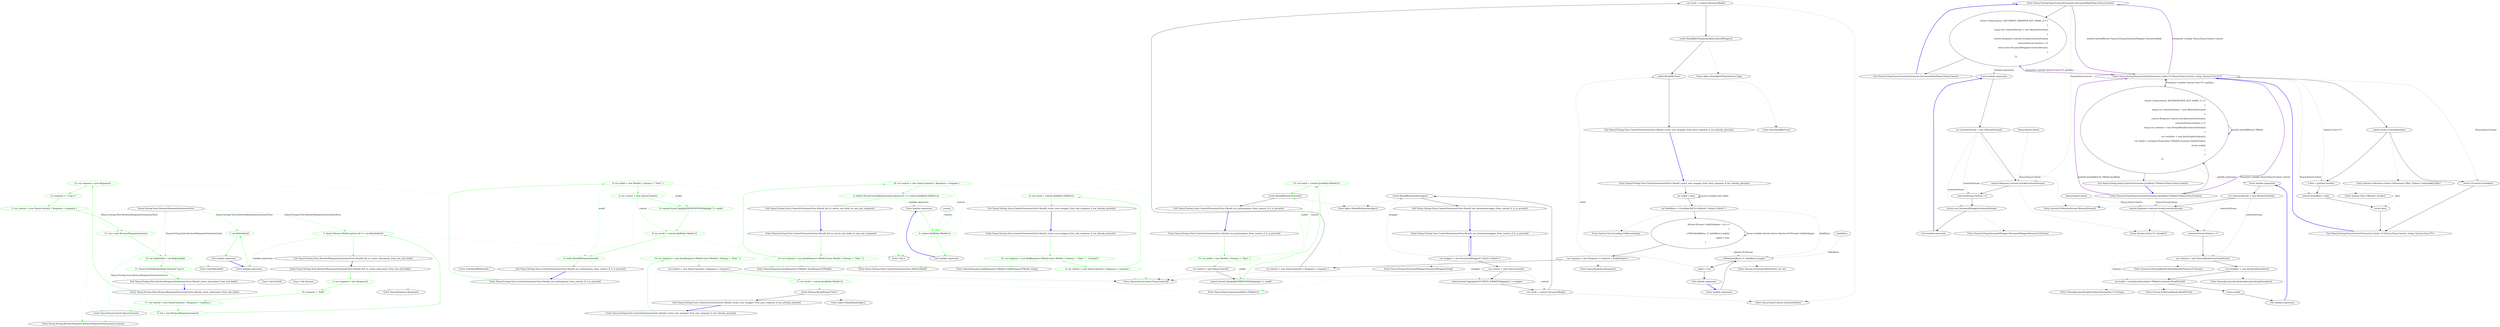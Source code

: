 digraph  {
d1 [cluster="Nancy.Testing.Tests.BrowserResponseExtensionsTests.Should_create_xdocument_from_xml_body()", color=green, community=0, label="12: var response = new Response()", span="12-12"];
d0 [cluster="Nancy.Testing.Tests.BrowserResponseExtensionsTests.Should_create_xdocument_from_xml_body()", label="Entry Nancy.Testing.Tests.BrowserResponseExtensionsTests.Should_create_xdocument_from_xml_body()", span="10-10"];
d2 [cluster="Nancy.Testing.Tests.BrowserResponseExtensionsTests.Should_create_xdocument_from_xml_body()", color=green, community=0, label="12: response = ''<tag />''", span="13-13"];
d8 [cluster="Nancy.Response.Response()", label="Entry Nancy.Response.Response()", span="15-15"];
d3 [cluster="Nancy.Testing.Tests.BrowserResponseExtensionsTests.Should_create_xdocument_from_xml_body()", color=green, community=0, label="2: var context = new NancyContext() { Response = response }", span="15-15"];
d4 [cluster="Nancy.Testing.Tests.BrowserResponseExtensionsTests.Should_create_xdocument_from_xml_body()", color=green, community=0, label="11: sut = new BrowserResponse(context)", span="16-16"];
d9 [cluster="Nancy.NancyContext.NancyContext()", label="Entry Nancy.NancyContext.NancyContext()", span="16-16"];
d25 [label="Nancy.Testing.Tests.BrowserResponseExtensionsTests", span=""];
d5 [cluster="Nancy.Testing.Tests.BrowserResponseExtensionsTests.Should_create_xdocument_from_xml_body()", color=green, community=0, label="10: var bodyAsXml = sut.BodyAsXml()", span="16-16"];
d10 [cluster="Nancy.Testing.BrowserResponse.BrowserResponse(Nancy.NancyContext)", label="Entry Nancy.Testing.BrowserResponse.BrowserResponse(Nancy.NancyContext)", span="17-17"];
d6 [cluster="Nancy.Testing.Tests.BrowserResponseExtensionsTests.Should_create_xdocument_from_xml_body()", color=green, community=0, label="11: Assert.NotNull(bodyAsXml.Element(''tag''))", span="18-18"];
d11 [cluster="Unk.BodyAsXml", label="Entry Unk.BodyAsXml", span=""];
d7 [cluster="Nancy.Testing.Tests.BrowserResponseExtensionsTests.Should_create_xdocument_from_xml_body()", label="Exit Nancy.Testing.Tests.BrowserResponseExtensionsTests.Should_create_xdocument_from_xml_body()", span="10-10"];
d12 [cluster="Unk.Element", label="Entry Unk.Element", span=""];
d13 [cluster="Unk.NotNull", label="Entry Unk.NotNull", span=""];
d15 [cluster="Nancy.Testing.Tests.BrowserResponseExtensionsTests.Should_fail_to_create_xdocument_from_non_xml_body()", color=green, community=0, label="2: var response = new Response()", span="24-24"];
d14 [cluster="Nancy.Testing.Tests.BrowserResponseExtensionsTests.Should_fail_to_create_xdocument_from_non_xml_body()", label="Entry Nancy.Testing.Tests.BrowserResponseExtensionsTests.Should_fail_to_create_xdocument_from_non_xml_body()", span="22-22"];
d16 [cluster="Nancy.Testing.Tests.BrowserResponseExtensionsTests.Should_fail_to_create_xdocument_from_non_xml_body()", color=green, community=0, label="16: response = ''hello''", span="25-25"];
d17 [cluster="Nancy.Testing.Tests.BrowserResponseExtensionsTests.Should_fail_to_create_xdocument_from_non_xml_body()", color=green, community=0, label="17: var context = new NancyContext() { Response = response }", span="27-27"];
d18 [cluster="Nancy.Testing.Tests.BrowserResponseExtensionsTests.Should_fail_to_create_xdocument_from_non_xml_body()", color=green, community=0, label="0: sut = new BrowserResponse(context)", span="28-28"];
d19 [cluster="Nancy.Testing.Tests.BrowserResponseExtensionsTests.Should_fail_to_create_xdocument_from_non_xml_body()", color=green, community=0, label="7: Assert.Throws<XmlException>(() => sut.BodyAsXml())", span="30-30"];
d20 [cluster="Nancy.Testing.Tests.BrowserResponseExtensionsTests.Should_fail_to_create_xdocument_from_non_xml_body()", label="Exit Nancy.Testing.Tests.BrowserResponseExtensionsTests.Should_fail_to_create_xdocument_from_non_xml_body()", span="22-22"];
d21 [cluster="Unk.>", label="Entry Unk.>", span=""];
d22 [cluster="lambda expression", label="Entry lambda expression", span="30-30"];
d23 [cluster="lambda expression", color=green, community=0, label="7: sut.BodyAsXml()", span="30-30"];
d24 [cluster="lambda expression", label="Exit lambda expression", span="30-30"];
m0_61 [cluster="Nancy.Responses.XmlResponse<TModel>.XmlResponse(TModel, string)", file="ContextExtensionsTests.cs", label="Entry Nancy.Responses.XmlResponse<TModel>.XmlResponse(TModel, string)", span="8-8"];
m0_0 [cluster="Nancy.Testing.Tests.ContextExtensionsTests.Should_use_documentwrapper_from_context_if_it_is_present()", file="ContextExtensionsTests.cs", label="Entry Nancy.Testing.Tests.ContextExtensionsTests.Should_use_documentwrapper_from_context_if_it_is_present()", span="12-12"];
m0_1 [cluster="Nancy.Testing.Tests.ContextExtensionsTests.Should_use_documentwrapper_from_context_if_it_is_present()", file="ContextExtensionsTests.cs", label="var wrapper = new DocumentWrapper(''<html></html>'')", span="14-14"];
m0_56 [cluster="Nancy.Testing.Tests.ContextExtensionsTests.Should_create_new_wrapper_from_xml_response_if_not_already_present()", file="ContextExtensionsTests.cs", label="Entry Nancy.Testing.Tests.ContextExtensionsTests.Should_create_new_wrapper_from_xml_response_if_not_already_present()", span="83-83"];
m0_57 [cluster="Nancy.Testing.Tests.ContextExtensionsTests.Should_create_new_wrapper_from_xml_response_if_not_already_present()", color=green, community=0, file="ContextExtensionsTests.cs", label="10: var response = new XmlResponse<Model>(new Model() { Dummy = ''Data'' }, ''text/xml'')", span="85-85"];
m0_58 [cluster="Nancy.Testing.Tests.ContextExtensionsTests.Should_create_new_wrapper_from_xml_response_if_not_already_present()", color=green, community=0, file="ContextExtensionsTests.cs", label="0: var context = new NancyContext() { Response = response }", span="86-86"];
m0_59 [cluster="Nancy.Testing.Tests.ContextExtensionsTests.Should_create_new_wrapper_from_xml_response_if_not_already_present()", color=green, community=0, file="ContextExtensionsTests.cs", label="8: var result = context.XmlBody<Model>()", span="88-88"];
m0_60 [cluster="Nancy.Testing.Tests.ContextExtensionsTests.Should_create_new_wrapper_from_xml_response_if_not_already_present()", file="ContextExtensionsTests.cs", label="Exit Nancy.Testing.Tests.ContextExtensionsTests.Should_create_new_wrapper_from_xml_response_if_not_already_present()", span="83-83"];
m0_10 [cluster="object.ShouldBeSameAs(object)", file="ContextExtensionsTests.cs", label="Entry object.ShouldBeSameAs(object)", span="115-115"];
m0_62 [cluster="Nancy.Testing.Tests.ContextExtensionsTests.Should_fail_to_return_xml_body_on_non_xml_response()", file="ContextExtensionsTests.cs", label="Entry Nancy.Testing.Tests.ContextExtensionsTests.Should_fail_to_return_xml_body_on_non_xml_response()", span="93-93"];
m0_63 [cluster="Nancy.Testing.Tests.ContextExtensionsTests.Should_fail_to_return_xml_body_on_non_xml_response()", color=green, community=0, file="ContextExtensionsTests.cs", label="10: var response = new JsonResponse<Model>(new Model() { Dummy = ''Data'' })", span="95-95"];
m0_64 [cluster="Nancy.Testing.Tests.ContextExtensionsTests.Should_fail_to_return_xml_body_on_non_xml_response()", color=green, community=0, file="ContextExtensionsTests.cs", label="14: var context = new NancyContext() { Response = response }", span="96-96"];
m0_65 [cluster="Nancy.Testing.Tests.ContextExtensionsTests.Should_fail_to_return_xml_body_on_non_xml_response()", color=green, community=0, file="ContextExtensionsTests.cs", label="0: Assert.Throws<InvalidOperationException>(() => context.XmlBody<Model>())", span="98-98"];
m0_66 [cluster="Nancy.Testing.Tests.ContextExtensionsTests.Should_fail_to_return_xml_body_on_non_xml_response()", file="ContextExtensionsTests.cs", label="Exit Nancy.Testing.Tests.ContextExtensionsTests.Should_fail_to_return_xml_body_on_non_xml_response()", span="93-93"];
m0_38 [cluster="Nancy.NancyContext.JsonBody<TModel>()", file="ContextExtensionsTests.cs", label="Entry Nancy.NancyContext.JsonBody<TModel>()", span="47-47"];
m0_46 [cluster="object.ShouldEqual(object)", file="ContextExtensionsTests.cs", label="Entry object.ShouldEqual(object)", span="80-80"];
m0_47 [cluster="Nancy.Testing.Tests.ContextExtensionsTests.Should_use_xmlresponse_from_context_if_it_is_present()", file="ContextExtensionsTests.cs", label="Entry Nancy.Testing.Tests.ContextExtensionsTests.Should_use_xmlresponse_from_context_if_it_is_present()", span="71-71"];
m0_48 [cluster="Nancy.Testing.Tests.ContextExtensionsTests.Should_use_xmlresponse_from_context_if_it_is_present()", color=green, community=0, file="ContextExtensionsTests.cs", label="9: var model = new Model() { Dummy = ''Data'' }", span="73-73"];
m0_49 [cluster="Nancy.Testing.Tests.ContextExtensionsTests.Should_use_xmlresponse_from_context_if_it_is_present()", color=green, community=0, file="ContextExtensionsTests.cs", label="6: var context = new NancyContext()", span="74-74"];
m0_50 [cluster="Nancy.Testing.Tests.ContextExtensionsTests.Should_use_xmlresponse_from_context_if_it_is_present()", color=green, community=0, file="ContextExtensionsTests.cs", label="6: context.Items[''@@@@XMLRESPONSE@@@@''] = model", span="75-75"];
m0_52 [cluster="Nancy.Testing.Tests.ContextExtensionsTests.Should_use_xmlresponse_from_context_if_it_is_present()", color=green, community=0, file="ContextExtensionsTests.cs", label="6: result.ShouldBeSameAs(model)", span="79-79"];
m0_51 [cluster="Nancy.Testing.Tests.ContextExtensionsTests.Should_use_xmlresponse_from_context_if_it_is_present()", color=green, community=0, file="ContextExtensionsTests.cs", label="8: var result = context.XmlBody<Model>()", span="77-77"];
m0_53 [cluster="Nancy.Testing.Tests.ContextExtensionsTests.Should_use_xmlresponse_from_context_if_it_is_present()", file="ContextExtensionsTests.cs", label="Exit Nancy.Testing.Tests.ContextExtensionsTests.Should_use_xmlresponse_from_context_if_it_is_present()", span="71-71"];
m0_29 [cluster="System.IO.Stream.Write(byte[], int, int)", file="ContextExtensionsTests.cs", label="Entry System.IO.Stream.Write(byte[], int, int)", span="0-0"];
m0_39 [cluster="Nancy.Testing.Tests.ContextExtensionsTests.Should_create_new_wrapper_from_json_response_if_not_already_present()", file="ContextExtensionsTests.cs", label="Entry Nancy.Testing.Tests.ContextExtensionsTests.Should_create_new_wrapper_from_json_response_if_not_already_present()", span="60-60"];
m0_40 [cluster="Nancy.Testing.Tests.ContextExtensionsTests.Should_create_new_wrapper_from_json_response_if_not_already_present()", color=green, community=0, file="ContextExtensionsTests.cs", label="10: var response = new JsonResponse<Model>(new Model() { Dummy = ''Data'' })", span="62-62"];
m0_41 [cluster="Nancy.Testing.Tests.ContextExtensionsTests.Should_create_new_wrapper_from_json_response_if_not_already_present()", file="ContextExtensionsTests.cs", label="var context = new NancyContext() { Response = response }", span="63-63"];
m0_42 [cluster="Nancy.Testing.Tests.ContextExtensionsTests.Should_create_new_wrapper_from_json_response_if_not_already_present()", color=green, community=0, file="ContextExtensionsTests.cs", label="17: var result = context.JsonBody<Model>()", span="65-65"];
m0_43 [cluster="Nancy.Testing.Tests.ContextExtensionsTests.Should_create_new_wrapper_from_json_response_if_not_already_present()", file="ContextExtensionsTests.cs", label="result.Dummy.ShouldEqual(''Data'')", span="67-67"];
m0_44 [cluster="Nancy.Testing.Tests.ContextExtensionsTests.Should_create_new_wrapper_from_json_response_if_not_already_present()", file="ContextExtensionsTests.cs", label="Exit Nancy.Testing.Tests.ContextExtensionsTests.Should_create_new_wrapper_from_json_response_if_not_already_present()", span="60-60"];
m0_11 [cluster="Nancy.Testing.Tests.ContextExtensionsTests.Should_create_new_wrapper_from_html_response_if_not_already_present()", file="ContextExtensionsTests.cs", label="Entry Nancy.Testing.Tests.ContextExtensionsTests.Should_create_new_wrapper_from_html_response_if_not_already_present()", span="24-24"];
m0_16 [cluster="Nancy.Testing.Tests.ContextExtensionsTests.Should_create_new_wrapper_from_html_response_if_not_already_present()", file="ContextExtensionsTests.cs", label="var context = new NancyContext() { Response = response }", span="34-34"];
m0_15 [cluster="Nancy.Testing.Tests.ContextExtensionsTests.Should_create_new_wrapper_from_html_response_if_not_already_present()", file="ContextExtensionsTests.cs", label="var response = new Response { Contents = bodyDelegate }", span="33-33"];
m0_17 [cluster="Nancy.Testing.Tests.ContextExtensionsTests.Should_create_new_wrapper_from_html_response_if_not_already_present()", file="ContextExtensionsTests.cs", label="var result = context.DocumentBody()", span="36-36"];
m0_14 [cluster="Nancy.Testing.Tests.ContextExtensionsTests.Should_create_new_wrapper_from_html_response_if_not_already_present()", file="ContextExtensionsTests.cs", label="Action<Stream> bodyDelegate = (s) =>\r\n			{\r\n				s.Write(bodyBytes, 0, bodyBytes.Length);\r\n				called = true;\r\n			}", span="28-32"];
m0_18 [cluster="Nancy.Testing.Tests.ContextExtensionsTests.Should_create_new_wrapper_from_html_response_if_not_already_present()", file="ContextExtensionsTests.cs", label="result.ShouldBeOfType(typeof(DocumentWrapper))", span="38-38"];
m0_13 [cluster="Nancy.Testing.Tests.ContextExtensionsTests.Should_create_new_wrapper_from_html_response_if_not_already_present()", file="ContextExtensionsTests.cs", label="var bodyBytes = Encoding.ASCII.GetBytes(''<html></html>'')", span="27-27"];
m0_19 [cluster="Nancy.Testing.Tests.ContextExtensionsTests.Should_create_new_wrapper_from_html_response_if_not_already_present()", file="ContextExtensionsTests.cs", label="called.ShouldBeTrue()", span="39-39"];
m0_12 [cluster="Nancy.Testing.Tests.ContextExtensionsTests.Should_create_new_wrapper_from_html_response_if_not_already_present()", file="ContextExtensionsTests.cs", label="var called = false", span="26-26"];
m0_20 [cluster="Nancy.Testing.Tests.ContextExtensionsTests.Should_create_new_wrapper_from_html_response_if_not_already_present()", file="ContextExtensionsTests.cs", label="Exit Nancy.Testing.Tests.ContextExtensionsTests.Should_create_new_wrapper_from_html_response_if_not_already_present()", span="24-24"];
m0_7 [cluster="Nancy.Testing.DocumentWrapper.DocumentWrapper(string)", file="ContextExtensionsTests.cs", label="Entry Nancy.Testing.DocumentWrapper.DocumentWrapper(string)", span="47-47"];
m0_24 [cluster="bool.ShouldBeTrue()", file="ContextExtensionsTests.cs", label="Entry bool.ShouldBeTrue()", span="70-70"];
m0_30 [cluster="Nancy.Testing.Tests.ContextExtensionsTests.Should_use_jsonresponse_from_context_if_it_is_present()", file="ContextExtensionsTests.cs", label="Entry Nancy.Testing.Tests.ContextExtensionsTests.Should_use_jsonresponse_from_context_if_it_is_present()", span="48-48"];
m0_31 [cluster="Nancy.Testing.Tests.ContextExtensionsTests.Should_use_jsonresponse_from_context_if_it_is_present()", color=green, community=0, file="ContextExtensionsTests.cs", label="15: var model = new Model() { Dummy = ''Data'' }", span="50-50"];
m0_32 [cluster="Nancy.Testing.Tests.ContextExtensionsTests.Should_use_jsonresponse_from_context_if_it_is_present()", file="ContextExtensionsTests.cs", label="var context = new NancyContext()", span="51-51"];
m0_33 [cluster="Nancy.Testing.Tests.ContextExtensionsTests.Should_use_jsonresponse_from_context_if_it_is_present()", file="ContextExtensionsTests.cs", label="context.Items[''@@@@JSONRESPONSE@@@@''] = model", span="52-52"];
m0_35 [cluster="Nancy.Testing.Tests.ContextExtensionsTests.Should_use_jsonresponse_from_context_if_it_is_present()", file="ContextExtensionsTests.cs", label="result.ShouldBeSameAs(model)", span="56-56"];
m0_34 [cluster="Nancy.Testing.Tests.ContextExtensionsTests.Should_use_jsonresponse_from_context_if_it_is_present()", color=green, community=0, file="ContextExtensionsTests.cs", label="15: var result = context.JsonBody<Model>()", span="54-54"];
m0_36 [cluster="Nancy.Testing.Tests.ContextExtensionsTests.Should_use_jsonresponse_from_context_if_it_is_present()", file="ContextExtensionsTests.cs", label="Exit Nancy.Testing.Tests.ContextExtensionsTests.Should_use_jsonresponse_from_context_if_it_is_present()", span="48-48"];
m0_2 [cluster="Nancy.Testing.Tests.ContextExtensionsTests.Should_use_documentwrapper_from_context_if_it_is_present()", file="ContextExtensionsTests.cs", label="var context = new NancyContext()", span="15-15"];
m0_5 [cluster="Nancy.Testing.Tests.ContextExtensionsTests.Should_use_documentwrapper_from_context_if_it_is_present()", file="ContextExtensionsTests.cs", label="result.ShouldBeSameAs(wrapper)", span="20-20"];
m0_3 [cluster="Nancy.Testing.Tests.ContextExtensionsTests.Should_use_documentwrapper_from_context_if_it_is_present()", file="ContextExtensionsTests.cs", label="context.Items[''@@@@DOCUMENT_WRAPPER@@@@''] = wrapper", span="16-16"];
m0_4 [cluster="Nancy.Testing.Tests.ContextExtensionsTests.Should_use_documentwrapper_from_context_if_it_is_present()", file="ContextExtensionsTests.cs", label="var result = context.DocumentBody()", span="18-18"];
m0_6 [cluster="Nancy.Testing.Tests.ContextExtensionsTests.Should_use_documentwrapper_from_context_if_it_is_present()", file="ContextExtensionsTests.cs", label="Exit Nancy.Testing.Tests.ContextExtensionsTests.Should_use_documentwrapper_from_context_if_it_is_present()", span="12-12"];
m0_55 [cluster="Unk.ShouldBeSameAs", file="ContextExtensionsTests.cs", label="Entry Unk.ShouldBeSameAs", span=""];
m0_8 [cluster="Nancy.NancyContext.NancyContext()", file="ContextExtensionsTests.cs", label="Entry Nancy.NancyContext.NancyContext()", span="16-16"];
m0_25 [cluster="lambda expression", file="ContextExtensionsTests.cs", label="Entry lambda expression", span="28-32"];
m0_68 [cluster="lambda expression", color=green, community=0, file="ContextExtensionsTests.cs", label="0: context.XmlBody<Model>()", span="98-98"];
m0_67 [cluster="lambda expression", file="ContextExtensionsTests.cs", label="Entry lambda expression", span="98-98"];
m0_69 [cluster="lambda expression", file="ContextExtensionsTests.cs", label="Exit lambda expression", span="98-98"];
m0_26 [cluster="lambda expression", file="ContextExtensionsTests.cs", label="s.Write(bodyBytes, 0, bodyBytes.Length)", span="30-30"];
m0_27 [cluster="lambda expression", file="ContextExtensionsTests.cs", label="called = true", span="31-31"];
m0_28 [cluster="lambda expression", file="ContextExtensionsTests.cs", label="Exit lambda expression", span="28-32"];
m0_37 [cluster="Nancy.Testing.Tests.ContextExtensionsTests.Model.Model()", file="ContextExtensionsTests.cs", label="Entry Nancy.Testing.Tests.ContextExtensionsTests.Model.Model()", span="42-42"];
m0_21 [cluster="System.Text.Encoding.GetBytes(string)", file="ContextExtensionsTests.cs", label="Entry System.Text.Encoding.GetBytes(string)", span="0-0"];
m0_45 [cluster="Nancy.Responses.JsonResponse<TModel>.JsonResponse(TModel)", file="ContextExtensionsTests.cs", label="Entry Nancy.Responses.JsonResponse<TModel>.JsonResponse(TModel)", span="8-8"];
m0_23 [cluster="object.ShouldBeOfType(System.Type)", file="ContextExtensionsTests.cs", label="Entry object.ShouldBeOfType(System.Type)", span="140-140"];
m0_22 [cluster="Nancy.Response.Response()", file="ContextExtensionsTests.cs", label="Entry Nancy.Response.Response()", span="15-15"];
m0_9 [cluster="Nancy.NancyContext.DocumentBody()", file="ContextExtensionsTests.cs", label="Entry Nancy.NancyContext.DocumentBody()", span="34-34"];
m0_71 [file="ContextExtensionsTests.cs", label=context, span=""];
m0_70 [file="ContextExtensionsTests.cs", label=bodyBytes, span=""];
m1_9 [cluster="Nancy.Testing.NancyContextExtensions.DocumentBody(Nancy.NancyContext)", file="NancyContextExtensions.cs", label="Entry Nancy.Testing.NancyContextExtensions.DocumentBody(Nancy.NancyContext)", span="34-34"];
m1_10 [cluster="Nancy.Testing.NancyContextExtensions.DocumentBody(Nancy.NancyContext)", file="NancyContextExtensions.cs", label="return Cache(context, DOCUMENT_WRAPPER_KEY_NAME, () =>\r\n			{\r\n				using (var contentsStream = new MemoryStream())\r\n				{\r\n					context.Response.Contents.Invoke(contentsStream);\r\n					contentsStream.Position = 0;\r\n					return new DocumentWrapper(contentsStream);\r\n				}\r\n			});", span="36-44"];
m1_11 [cluster="Nancy.Testing.NancyContextExtensions.DocumentBody(Nancy.NancyContext)", file="NancyContextExtensions.cs", label="Exit Nancy.Testing.NancyContextExtensions.DocumentBody(Nancy.NancyContext)", span="34-34"];
m1_34 [cluster="Nancy.Json.JavaScriptSerializer.JavaScriptSerializer()", file="NancyContextExtensions.cs", label="Entry Nancy.Json.JavaScriptSerializer.JavaScriptSerializer()", span="64-64"];
m1_33 [cluster="System.IO.StreamReader.StreamReader(System.IO.Stream)", file="NancyContextExtensions.cs", label="Entry System.IO.StreamReader.StreamReader(System.IO.Stream)", span="0-0"];
m1_35 [cluster="System.IO.StreamReader.ReadToEnd()", file="NancyContextExtensions.cs", label="Entry System.IO.StreamReader.ReadToEnd()", span="0-0"];
m1_7 [cluster="System.Collections.Generic.IDictionary<TKey, TValue>.ContainsKey(TKey)", file="NancyContextExtensions.cs", label="Entry System.Collections.Generic.IDictionary<TKey, TValue>.ContainsKey(TKey)", span="0-0"];
m1_24 [cluster="lambda expression", file="NancyContextExtensions.cs", label="Entry lambda expression", span="49-62"];
m1_14 [cluster="lambda expression", file="NancyContextExtensions.cs", label="context.Response.Contents.Invoke(contentsStream)", span="40-40"];
m1_12 [cluster="lambda expression", file="NancyContextExtensions.cs", label="Entry lambda expression", span="36-44"];
m1_13 [cluster="lambda expression", file="NancyContextExtensions.cs", label="var contentsStream = new MemoryStream()", span="38-38"];
m1_15 [cluster="lambda expression", file="NancyContextExtensions.cs", label="contentsStream.Position = 0", span="41-41"];
m1_16 [cluster="lambda expression", file="NancyContextExtensions.cs", label="return new DocumentWrapper(contentsStream);", span="42-42"];
m1_17 [cluster="lambda expression", file="NancyContextExtensions.cs", label="Exit lambda expression", span="36-44"];
m1_26 [cluster="lambda expression", file="NancyContextExtensions.cs", label="context.Response.Contents.Invoke(contentsStream)", span="53-53"];
m1_25 [cluster="lambda expression", file="NancyContextExtensions.cs", label="var contentsStream = new MemoryStream()", span="51-51"];
m1_27 [cluster="lambda expression", file="NancyContextExtensions.cs", label="contentsStream.Position = 0", span="54-54"];
m1_28 [cluster="lambda expression", file="NancyContextExtensions.cs", label="var contents = new StreamReader(contentsStream)", span="55-55"];
m1_29 [cluster="lambda expression", file="NancyContextExtensions.cs", label="var serializer = new JavaScriptSerializer()", span="57-57"];
m1_30 [cluster="lambda expression", file="NancyContextExtensions.cs", label="var model = serializer.Deserialize<TModel>(contents.ReadToEnd())", span="58-58"];
m1_31 [cluster="lambda expression", file="NancyContextExtensions.cs", label="return model;", span="59-59"];
m1_32 [cluster="lambda expression", file="NancyContextExtensions.cs", label="Exit lambda expression", span="49-62"];
m1_36 [cluster="Nancy.Json.JavaScriptSerializer.Deserialize<T>(string)", file="NancyContextExtensions.cs", label="Entry Nancy.Json.JavaScriptSerializer.Deserialize<T>(string)", span="181-181"];
m1_19 [cluster="System.Action<T>.Invoke(T)", file="NancyContextExtensions.cs", label="Entry System.Action<T>.Invoke(T)", span="0-0"];
m1_0 [cluster="Nancy.Testing.NancyContextExtensions.Cache<T>(Nancy.NancyContext, string, System.Func<T>)", file="NancyContextExtensions.cs", label="Entry Nancy.Testing.NancyContextExtensions.Cache<T>(Nancy.NancyContext, string, System.Func<T>)", span="14-14"];
m1_1 [cluster="Nancy.Testing.NancyContextExtensions.Cache<T>(Nancy.NancyContext, string, System.Func<T>)", file="NancyContextExtensions.cs", label="context.Items.ContainsKey(key)", span="19-19"];
m1_2 [cluster="Nancy.Testing.NancyContextExtensions.Cache<T>(Nancy.NancyContext, string, System.Func<T>)", file="NancyContextExtensions.cs", label="return (T)context.Items[key];", span="21-21"];
m1_3 [cluster="Nancy.Testing.NancyContextExtensions.Cache<T>(Nancy.NancyContext, string, System.Func<T>)", file="NancyContextExtensions.cs", label="T data = getData.Invoke()", span="24-24"];
m1_4 [cluster="Nancy.Testing.NancyContextExtensions.Cache<T>(Nancy.NancyContext, string, System.Func<T>)", file="NancyContextExtensions.cs", label="context.Items[key] = data", span="25-25"];
m1_5 [cluster="Nancy.Testing.NancyContextExtensions.Cache<T>(Nancy.NancyContext, string, System.Func<T>)", file="NancyContextExtensions.cs", label="return data;", span="26-26"];
m1_6 [cluster="Nancy.Testing.NancyContextExtensions.Cache<T>(Nancy.NancyContext, string, System.Func<T>)", file="NancyContextExtensions.cs", label="Exit Nancy.Testing.NancyContextExtensions.Cache<T>(Nancy.NancyContext, string, System.Func<T>)", span="14-14"];
m1_21 [cluster="Nancy.Testing.NancyContextExtensions.JsonBody<TModel>(Nancy.NancyContext)", file="NancyContextExtensions.cs", label="Entry Nancy.Testing.NancyContextExtensions.JsonBody<TModel>(Nancy.NancyContext)", span="47-47"];
m1_22 [cluster="Nancy.Testing.NancyContextExtensions.JsonBody<TModel>(Nancy.NancyContext)", file="NancyContextExtensions.cs", label="return Cache(context, JSONRESPONSE_KEY_NAME, () =>\r\n			{\r\n				using (var contentsStream = new MemoryStream())\r\n				{\r\n					context.Response.Contents.Invoke(contentsStream);\r\n					contentsStream.Position = 0;\r\n					using (var contents = new StreamReader(contentsStream))\r\n					{\r\n						var serializer = new JavaScriptSerializer();\r\n						var model = serializer.Deserialize<TModel>(contents.ReadToEnd());\r\n						return model;\r\n					}\r\n				}\r\n			});", span="49-62"];
m1_23 [cluster="Nancy.Testing.NancyContextExtensions.JsonBody<TModel>(Nancy.NancyContext)", file="NancyContextExtensions.cs", label="Exit Nancy.Testing.NancyContextExtensions.JsonBody<TModel>(Nancy.NancyContext)", span="47-47"];
m1_8 [cluster="System.Func<TResult>.Invoke()", file="NancyContextExtensions.cs", label="Entry System.Func<TResult>.Invoke()", span="0-0"];
m1_20 [cluster="Nancy.Testing.DocumentWrapper.DocumentWrapper(System.IO.Stream)", file="NancyContextExtensions.cs", label="Entry Nancy.Testing.DocumentWrapper.DocumentWrapper(System.IO.Stream)", span="28-28"];
m1_18 [cluster="System.IO.MemoryStream.MemoryStream()", file="NancyContextExtensions.cs", label="Entry System.IO.MemoryStream.MemoryStream()", span="0-0"];
m1_37 [file="NancyContextExtensions.cs", label="Nancy.NancyContext", span=""];
m1_38 [file="NancyContextExtensions.cs", label="Nancy.NancyContext", span=""];
d1 -> d2  [color=green, key=0, style=solid];
d1 -> d8  [color=green, key=2, style=dotted];
d0 -> d1  [color=green, key=0, style=solid];
d2 -> d3  [color=green, key=0, style=solid];
d3 -> d4  [color=green, key=0, style=solid];
d3 -> d9  [color=green, key=2, style=dotted];
d4 -> d5  [color=green, key=0, style=solid];
d4 -> d10  [color=green, key=2, style=dotted];
d25 -> d4  [color=green, key=1, label="Nancy.Testing.Tests.BrowserResponseExtensionsTests", style=dashed];
d25 -> d5  [color=green, key=1, label="Nancy.Testing.Tests.BrowserResponseExtensionsTests", style=dashed];
d25 -> d18  [color=green, key=1, label="Nancy.Testing.Tests.BrowserResponseExtensionsTests", style=dashed];
d25 -> d19  [color=green, key=1, label="Nancy.Testing.Tests.BrowserResponseExtensionsTests", style=dashed];
d25 -> d23  [color=green, key=1, label="Nancy.Testing.Tests.BrowserResponseExtensionsTests", style=dashed];
d5 -> d6  [color=green, key=0, style=solid];
d5 -> d11  [color=green, key=2, style=dotted];
d6 -> d7  [color=green, key=0, style=solid];
d6 -> d12  [color=green, key=2, style=dotted];
d6 -> d13  [color=green, key=2, style=dotted];
d7 -> d0  [color=blue, key=0, style=bold];
d15 -> d16  [color=green, key=0, style=solid];
d15 -> d8  [color=green, key=2, style=dotted];
d14 -> d15  [color=green, key=0, style=solid];
d16 -> d17  [color=green, key=0, style=solid];
d17 -> d18  [color=green, key=0, style=solid];
d17 -> d9  [color=green, key=2, style=dotted];
d18 -> d19  [color=green, key=0, style=solid];
d18 -> d10  [color=green, key=2, style=dotted];
d19 -> d20  [color=green, key=0, style=solid];
d19 -> d21  [color=green, key=2, style=dotted];
d19 -> d22  [color=green, key=1, label="lambda expression", style=dashed];
d20 -> d14  [color=blue, key=0, style=bold];
d22 -> d23  [color=green, key=0, style=solid];
d23 -> d24  [color=green, key=0, style=solid];
d23 -> d11  [color=green, key=2, style=dotted];
d24 -> d22  [color=blue, key=0, style=bold];
m0_0 -> m0_1  [key=0, style=solid];
m0_1 -> m0_0  [color=blue, key=0, style=bold];
m0_1 -> m0_2  [key=0, style=solid];
m0_1 -> m0_5  [color=darkseagreen4, key=1, label=wrapper, style=dashed];
m0_1 -> m0_7  [key=2, style=dotted];
m0_1 -> m0_3  [color=darkseagreen4, key=1, label=wrapper, style=dashed];
m0_56 -> m0_57  [color=green, key=0, style=solid];
m0_57 -> m0_58  [color=green, key=0, style=solid];
m0_57 -> m0_61  [color=green, key=2, style=dotted];
m0_57 -> m0_37  [color=green, key=2, style=dotted];
m0_58 -> m0_59  [color=green, key=0, style=solid];
m0_58 -> m0_8  [color=green, key=2, style=dotted];
m0_59 -> m0_60  [color=green, key=0, style=solid];
m0_59 -> d21  [color=green, key=2, style=dotted];
m0_60 -> m0_56  [color=blue, key=0, style=bold];
m0_62 -> m0_63  [color=green, key=0, style=solid];
m0_63 -> m0_64  [color=green, key=0, style=solid];
m0_63 -> m0_45  [color=green, key=2, style=dotted];
m0_63 -> m0_37  [color=green, key=2, style=dotted];
m0_64 -> m0_65  [color=green, key=0, style=solid];
m0_64 -> m0_8  [color=green, key=2, style=dotted];
m0_64 -> m0_68  [color=green, key=1, label=context, style=dashed];
m0_65 -> m0_66  [color=green, key=0, style=solid];
m0_65 -> d21  [color=green, key=2, style=dotted];
m0_65 -> m0_67  [color=green, key=1, label="lambda expression", style=dashed];
m0_66 -> m0_62  [color=blue, key=0, style=bold];
m0_47 -> m0_48  [color=green, key=0, style=solid];
m0_48 -> m0_49  [color=green, key=0, style=solid];
m0_48 -> m0_37  [color=green, key=2, style=dotted];
m0_48 -> m0_50  [color=green, key=1, label=model, style=dashed];
m0_48 -> m0_52  [color=green, key=1, label=model, style=dashed];
m0_49 -> m0_50  [color=green, key=0, style=solid];
m0_49 -> m0_8  [color=green, key=2, style=dotted];
m0_49 -> m0_51  [color=green, key=1, label=context, style=dashed];
m0_50 -> m0_51  [color=green, key=0, style=solid];
m0_52 -> m0_53  [color=green, key=0, style=solid];
m0_52 -> m0_55  [color=green, key=2, style=dotted];
m0_51 -> m0_52  [color=green, key=0, style=solid];
m0_51 -> d21  [color=green, key=2, style=dotted];
m0_53 -> m0_47  [color=blue, key=0, style=bold];
m0_39 -> m0_40  [color=green, key=0, style=solid];
m0_40 -> m0_41  [color=green, key=0, style=solid];
m0_40 -> m0_45  [color=green, key=2, style=dotted];
m0_40 -> m0_37  [color=green, key=2, style=dotted];
m0_41 -> m0_42  [color=green, key=0, style=solid];
m0_41 -> m0_8  [key=2, style=dotted];
m0_42 -> m0_43  [color=green, key=0, style=solid];
m0_42 -> m0_38  [color=green, key=2, style=dotted];
m0_43 -> m0_44  [key=0, style=solid];
m0_43 -> m0_46  [key=2, style=dotted];
m0_44 -> m0_39  [color=blue, key=0, style=bold];
m0_11 -> m0_12  [key=0, style=solid];
m0_16 -> m0_8  [key=2, style=dotted];
m0_16 -> m0_17  [key=0, style=solid];
m0_15 -> m0_16  [key=0, style=solid];
m0_15 -> m0_22  [key=2, style=dotted];
m0_17 -> m0_18  [key=0, style=solid];
m0_17 -> m0_9  [key=2, style=dotted];
m0_14 -> m0_15  [key=0, style=solid];
m0_14 -> m0_14  [color=darkorchid, key=3, label="Local variable System.Action<System.IO.Stream> bodyDelegate", style=bold];
m0_14 -> m0_26  [color=darkseagreen4, key=1, label="System.IO.Stream", style=dashed];
m0_18 -> m0_19  [key=0, style=solid];
m0_18 -> m0_23  [key=2, style=dotted];
m0_13 -> m0_14  [key=0, style=solid];
m0_13 -> m0_21  [key=2, style=dotted];
m0_13 -> m0_26  [color=darkseagreen4, key=1, label=bodyBytes, style=dashed];
m0_19 -> m0_20  [key=0, style=solid];
m0_19 -> m0_24  [key=2, style=dotted];
m0_12 -> m0_13  [key=0, style=solid];
m0_12 -> m0_12  [color=darkorchid, key=3, label="Local variable bool called", style=bold];
m0_20 -> m0_11  [color=blue, key=0, style=bold];
m0_30 -> m0_31  [color=green, key=0, style=solid];
m0_31 -> m0_32  [color=green, key=0, style=solid];
m0_31 -> m0_37  [color=green, key=2, style=dotted];
m0_31 -> m0_33  [color=green, key=1, label=model, style=dashed];
m0_31 -> m0_35  [color=green, key=1, label=model, style=dashed];
m0_32 -> m0_34  [color=green, key=1, label=context, style=dashed];
m0_32 -> m0_33  [key=0, style=solid];
m0_32 -> m0_8  [key=2, style=dotted];
m0_33 -> m0_34  [color=green, key=0, style=solid];
m0_35 -> m0_36  [key=0, style=solid];
m0_35 -> m0_10  [key=2, style=dotted];
m0_34 -> m0_35  [color=green, key=0, style=solid];
m0_34 -> m0_38  [color=green, key=2, style=dotted];
m0_36 -> m0_30  [color=blue, key=0, style=bold];
m0_2 -> m0_8  [key=2, style=dotted];
m0_2 -> m0_3  [key=0, style=solid];
m0_2 -> m0_4  [color=darkseagreen4, key=1, label=context, style=dashed];
m0_5 -> m0_10  [key=2, style=dotted];
m0_5 -> m0_6  [key=0, style=solid];
m0_3 -> m0_4  [key=0, style=solid];
m0_4 -> m0_5  [key=0, style=solid];
m0_4 -> m0_9  [key=2, style=dotted];
m0_6 -> m0_0  [color=blue, key=0, style=bold];
m0_25 -> m0_26  [key=0, style=solid];
m0_68 -> m0_69  [color=green, key=0, style=solid];
m0_68 -> d21  [color=green, key=2, style=dotted];
m0_67 -> m0_68  [color=green, key=0, style=solid];
m0_69 -> m0_67  [color=blue, key=0, style=bold];
m0_26 -> m0_27  [key=0, style=solid];
m0_26 -> m0_29  [key=2, style=dotted];
m0_27 -> m0_19  [color=darkseagreen4, key=1, label=called, style=dashed];
m0_27 -> m0_28  [key=0, style=solid];
m0_28 -> m0_25  [color=blue, key=0, style=bold];
m0_71 -> m0_68  [color=green, key=1, label=context, style=dashed];
m0_70 -> m0_26  [color=darkseagreen4, key=1, label=bodyBytes, style=dashed];
m1_9 -> m1_10  [key=0, style=solid];
m1_9 -> m1_14  [color=darkseagreen4, key=1, label="Nancy.NancyContext", style=dashed];
m1_9 -> m1_0  [color=darkorchid, key=3, label="method methodReturn Nancy.Testing.DocumentWrapper DocumentBody", style=bold];
m1_10 -> m1_11  [key=0, style=solid];
m1_10 -> m1_0  [key=2, style=dotted];
m1_10 -> m1_12  [color=darkseagreen4, key=1, label="lambda expression", style=dashed];
m1_11 -> m1_9  [color=blue, key=0, style=bold];
m1_24 -> m1_25  [key=0, style=solid];
m1_14 -> m1_15  [key=0, style=solid];
m1_14 -> m1_19  [key=2, style=dotted];
m1_12 -> m1_13  [key=0, style=solid];
m1_13 -> m1_14  [key=0, style=solid];
m1_13 -> m1_18  [key=2, style=dotted];
m1_13 -> m1_15  [color=darkseagreen4, key=1, label=contentsStream, style=dashed];
m1_13 -> m1_16  [color=darkseagreen4, key=1, label=contentsStream, style=dashed];
m1_15 -> m1_16  [key=0, style=solid];
m1_16 -> m1_17  [key=0, style=solid];
m1_16 -> m1_20  [key=2, style=dotted];
m1_17 -> m1_12  [color=blue, key=0, style=bold];
m1_26 -> m1_27  [key=0, style=solid];
m1_26 -> m1_19  [key=2, style=dotted];
m1_25 -> m1_26  [key=0, style=solid];
m1_25 -> m1_18  [key=2, style=dotted];
m1_25 -> m1_27  [color=darkseagreen4, key=1, label=contentsStream, style=dashed];
m1_25 -> m1_28  [color=darkseagreen4, key=1, label=contentsStream, style=dashed];
m1_27 -> m1_28  [key=0, style=solid];
m1_28 -> m1_29  [key=0, style=solid];
m1_28 -> m1_33  [key=2, style=dotted];
m1_28 -> m1_30  [color=darkseagreen4, key=1, label=contents, style=dashed];
m1_29 -> m1_30  [key=0, style=solid];
m1_29 -> m1_34  [key=2, style=dotted];
m1_30 -> m1_31  [key=0, style=solid];
m1_30 -> m1_35  [key=2, style=dotted];
m1_30 -> m1_36  [key=2, style=dotted];
m1_31 -> m1_32  [key=0, style=solid];
m1_32 -> m1_24  [color=blue, key=0, style=bold];
m1_0 -> m1_1  [key=0, style=solid];
m1_0 -> m1_2  [color=darkseagreen4, key=1, label="Nancy.NancyContext", style=dashed];
m1_0 -> m1_3  [color=darkseagreen4, key=1, label="System.Func<T>", style=dashed];
m1_0 -> m1_4  [color=darkseagreen4, key=1, label="Nancy.NancyContext", style=dashed];
m1_0 -> m1_9  [color=darkorchid, key=3, label="Parameter variable Nancy.NancyContext context", style=bold];
m1_0 -> m1_21  [color=darkorchid, key=3, label="Parameter variable Nancy.NancyContext context", style=bold];
m1_0 -> m1_10  [color=darkorchid, key=3, label="Parameter variable System.Func<T> getData", style=bold];
m1_0 -> m1_22  [color=darkorchid, key=3, label="Parameter variable System.Func<T> getData", style=bold];
m1_1 -> m1_2  [key=0, style=solid];
m1_1 -> m1_3  [key=0, style=solid];
m1_1 -> m1_7  [key=2, style=dotted];
m1_2 -> m1_6  [key=0, style=solid];
m1_3 -> m1_4  [key=0, style=solid];
m1_3 -> m1_8  [key=2, style=dotted];
m1_3 -> m1_5  [color=darkseagreen4, key=1, label=data, style=dashed];
m1_4 -> m1_5  [key=0, style=solid];
m1_5 -> m1_6  [key=0, style=solid];
m1_6 -> m1_0  [color=blue, key=0, style=bold];
m1_21 -> m1_22  [key=0, style=solid];
m1_21 -> m1_26  [color=darkseagreen4, key=1, label="Nancy.NancyContext", style=dashed];
m1_21 -> m1_0  [color=darkorchid, key=3, label="method methodReturn TModel JsonBody", style=bold];
m1_22 -> m1_23  [key=0, style=solid];
m1_22 -> m1_0  [key=2, style=dotted];
m1_22 -> m1_24  [color=darkseagreen4, key=1, label="lambda expression", style=dashed];
m1_22 -> m1_22  [color=darkorchid, key=3, label="method methodReturn TModel ", style=bold];
m1_23 -> m1_21  [color=blue, key=0, style=bold];
m1_37 -> m1_14  [color=darkseagreen4, key=1, label="Nancy.NancyContext", style=dashed];
m1_38 -> m1_26  [color=darkseagreen4, key=1, label="Nancy.NancyContext", style=dashed];
}
